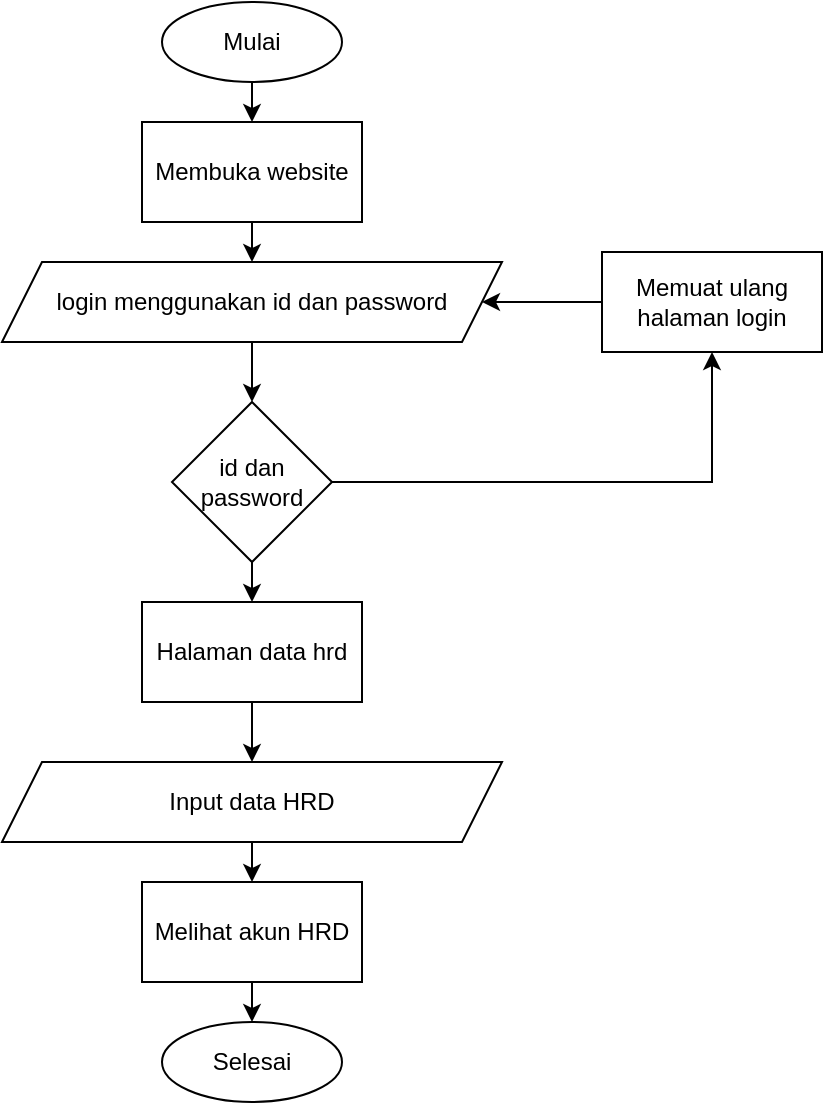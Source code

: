 <mxfile version="25.0.1">
  <diagram name="Page-1" id="_meB9-nLkYBqK3dcO6xU">
    <mxGraphModel dx="794" dy="367" grid="1" gridSize="10" guides="1" tooltips="1" connect="1" arrows="1" fold="1" page="1" pageScale="1" pageWidth="850" pageHeight="1100" math="0" shadow="0">
      <root>
        <mxCell id="0" />
        <mxCell id="1" parent="0" />
        <mxCell id="gEaedENufTtvG54QmVz3-29" style="edgeStyle=none;rounded=0;orthogonalLoop=1;jettySize=auto;html=1;exitX=0.5;exitY=1;exitDx=0;exitDy=0;entryX=0.5;entryY=0;entryDx=0;entryDy=0;" parent="1" source="gEaedENufTtvG54QmVz3-19" target="gEaedENufTtvG54QmVz3-20" edge="1">
          <mxGeometry relative="1" as="geometry" />
        </mxCell>
        <mxCell id="gEaedENufTtvG54QmVz3-19" value="Mulai" style="ellipse;whiteSpace=wrap;html=1;" parent="1" vertex="1">
          <mxGeometry x="290" y="120" width="90" height="40" as="geometry" />
        </mxCell>
        <mxCell id="gEaedENufTtvG54QmVz3-30" style="edgeStyle=none;rounded=0;orthogonalLoop=1;jettySize=auto;html=1;exitX=0.5;exitY=1;exitDx=0;exitDy=0;entryX=0.5;entryY=0;entryDx=0;entryDy=0;" parent="1" source="gEaedENufTtvG54QmVz3-20" target="gEaedENufTtvG54QmVz3-21" edge="1">
          <mxGeometry relative="1" as="geometry" />
        </mxCell>
        <mxCell id="gEaedENufTtvG54QmVz3-20" value="Membuka website" style="rounded=0;whiteSpace=wrap;html=1;" parent="1" vertex="1">
          <mxGeometry x="280" y="180" width="110" height="50" as="geometry" />
        </mxCell>
        <mxCell id="gEaedENufTtvG54QmVz3-31" style="edgeStyle=none;rounded=0;orthogonalLoop=1;jettySize=auto;html=1;exitX=0.5;exitY=1;exitDx=0;exitDy=0;entryX=0.5;entryY=0;entryDx=0;entryDy=0;" parent="1" source="gEaedENufTtvG54QmVz3-21" target="gEaedENufTtvG54QmVz3-23" edge="1">
          <mxGeometry relative="1" as="geometry" />
        </mxCell>
        <mxCell id="gEaedENufTtvG54QmVz3-21" value="login menggunakan id dan password" style="shape=parallelogram;perimeter=parallelogramPerimeter;whiteSpace=wrap;html=1;fixedSize=1;" parent="1" vertex="1">
          <mxGeometry x="210" y="250" width="250" height="40" as="geometry" />
        </mxCell>
        <mxCell id="gEaedENufTtvG54QmVz3-36" style="edgeStyle=none;rounded=0;orthogonalLoop=1;jettySize=auto;html=1;exitX=0;exitY=0.5;exitDx=0;exitDy=0;entryX=1;entryY=0.5;entryDx=0;entryDy=0;" parent="1" source="gEaedENufTtvG54QmVz3-22" target="gEaedENufTtvG54QmVz3-21" edge="1">
          <mxGeometry relative="1" as="geometry" />
        </mxCell>
        <mxCell id="gEaedENufTtvG54QmVz3-22" value="Memuat ulang halaman login" style="rounded=0;whiteSpace=wrap;html=1;" parent="1" vertex="1">
          <mxGeometry x="510" y="245" width="110" height="50" as="geometry" />
        </mxCell>
        <mxCell id="gEaedENufTtvG54QmVz3-32" style="edgeStyle=none;rounded=0;orthogonalLoop=1;jettySize=auto;html=1;exitX=0.5;exitY=1;exitDx=0;exitDy=0;entryX=0.5;entryY=0;entryDx=0;entryDy=0;" parent="1" source="gEaedENufTtvG54QmVz3-23" target="gEaedENufTtvG54QmVz3-25" edge="1">
          <mxGeometry relative="1" as="geometry" />
        </mxCell>
        <mxCell id="gEaedENufTtvG54QmVz3-37" style="edgeStyle=orthogonalEdgeStyle;rounded=0;orthogonalLoop=1;jettySize=auto;html=1;exitX=1;exitY=0.5;exitDx=0;exitDy=0;entryX=0.5;entryY=1;entryDx=0;entryDy=0;" parent="1" source="gEaedENufTtvG54QmVz3-23" target="gEaedENufTtvG54QmVz3-22" edge="1">
          <mxGeometry relative="1" as="geometry" />
        </mxCell>
        <mxCell id="gEaedENufTtvG54QmVz3-23" value="id dan password" style="rhombus;whiteSpace=wrap;html=1;" parent="1" vertex="1">
          <mxGeometry x="295" y="320" width="80" height="80" as="geometry" />
        </mxCell>
        <mxCell id="gEaedENufTtvG54QmVz3-33" style="edgeStyle=none;rounded=0;orthogonalLoop=1;jettySize=auto;html=1;exitX=0.5;exitY=1;exitDx=0;exitDy=0;entryX=0.5;entryY=0;entryDx=0;entryDy=0;" parent="1" source="gEaedENufTtvG54QmVz3-25" target="gEaedENufTtvG54QmVz3-26" edge="1">
          <mxGeometry relative="1" as="geometry" />
        </mxCell>
        <mxCell id="gEaedENufTtvG54QmVz3-25" value="Halaman data hrd" style="rounded=0;whiteSpace=wrap;html=1;" parent="1" vertex="1">
          <mxGeometry x="280" y="420" width="110" height="50" as="geometry" />
        </mxCell>
        <mxCell id="gEaedENufTtvG54QmVz3-34" style="edgeStyle=none;rounded=0;orthogonalLoop=1;jettySize=auto;html=1;exitX=0.5;exitY=1;exitDx=0;exitDy=0;entryX=0.5;entryY=0;entryDx=0;entryDy=0;" parent="1" source="gEaedENufTtvG54QmVz3-26" target="gEaedENufTtvG54QmVz3-27" edge="1">
          <mxGeometry relative="1" as="geometry" />
        </mxCell>
        <mxCell id="gEaedENufTtvG54QmVz3-26" value="Input data HRD" style="shape=parallelogram;perimeter=parallelogramPerimeter;whiteSpace=wrap;html=1;fixedSize=1;" parent="1" vertex="1">
          <mxGeometry x="210" y="500" width="250" height="40" as="geometry" />
        </mxCell>
        <mxCell id="gEaedENufTtvG54QmVz3-35" style="edgeStyle=none;rounded=0;orthogonalLoop=1;jettySize=auto;html=1;exitX=0.5;exitY=1;exitDx=0;exitDy=0;entryX=0.5;entryY=0;entryDx=0;entryDy=0;" parent="1" source="gEaedENufTtvG54QmVz3-27" target="gEaedENufTtvG54QmVz3-28" edge="1">
          <mxGeometry relative="1" as="geometry" />
        </mxCell>
        <mxCell id="gEaedENufTtvG54QmVz3-27" value="Melihat akun HRD" style="rounded=0;whiteSpace=wrap;html=1;" parent="1" vertex="1">
          <mxGeometry x="280" y="560" width="110" height="50" as="geometry" />
        </mxCell>
        <mxCell id="gEaedENufTtvG54QmVz3-28" value="Selesai" style="ellipse;whiteSpace=wrap;html=1;" parent="1" vertex="1">
          <mxGeometry x="290" y="630" width="90" height="40" as="geometry" />
        </mxCell>
      </root>
    </mxGraphModel>
  </diagram>
</mxfile>
